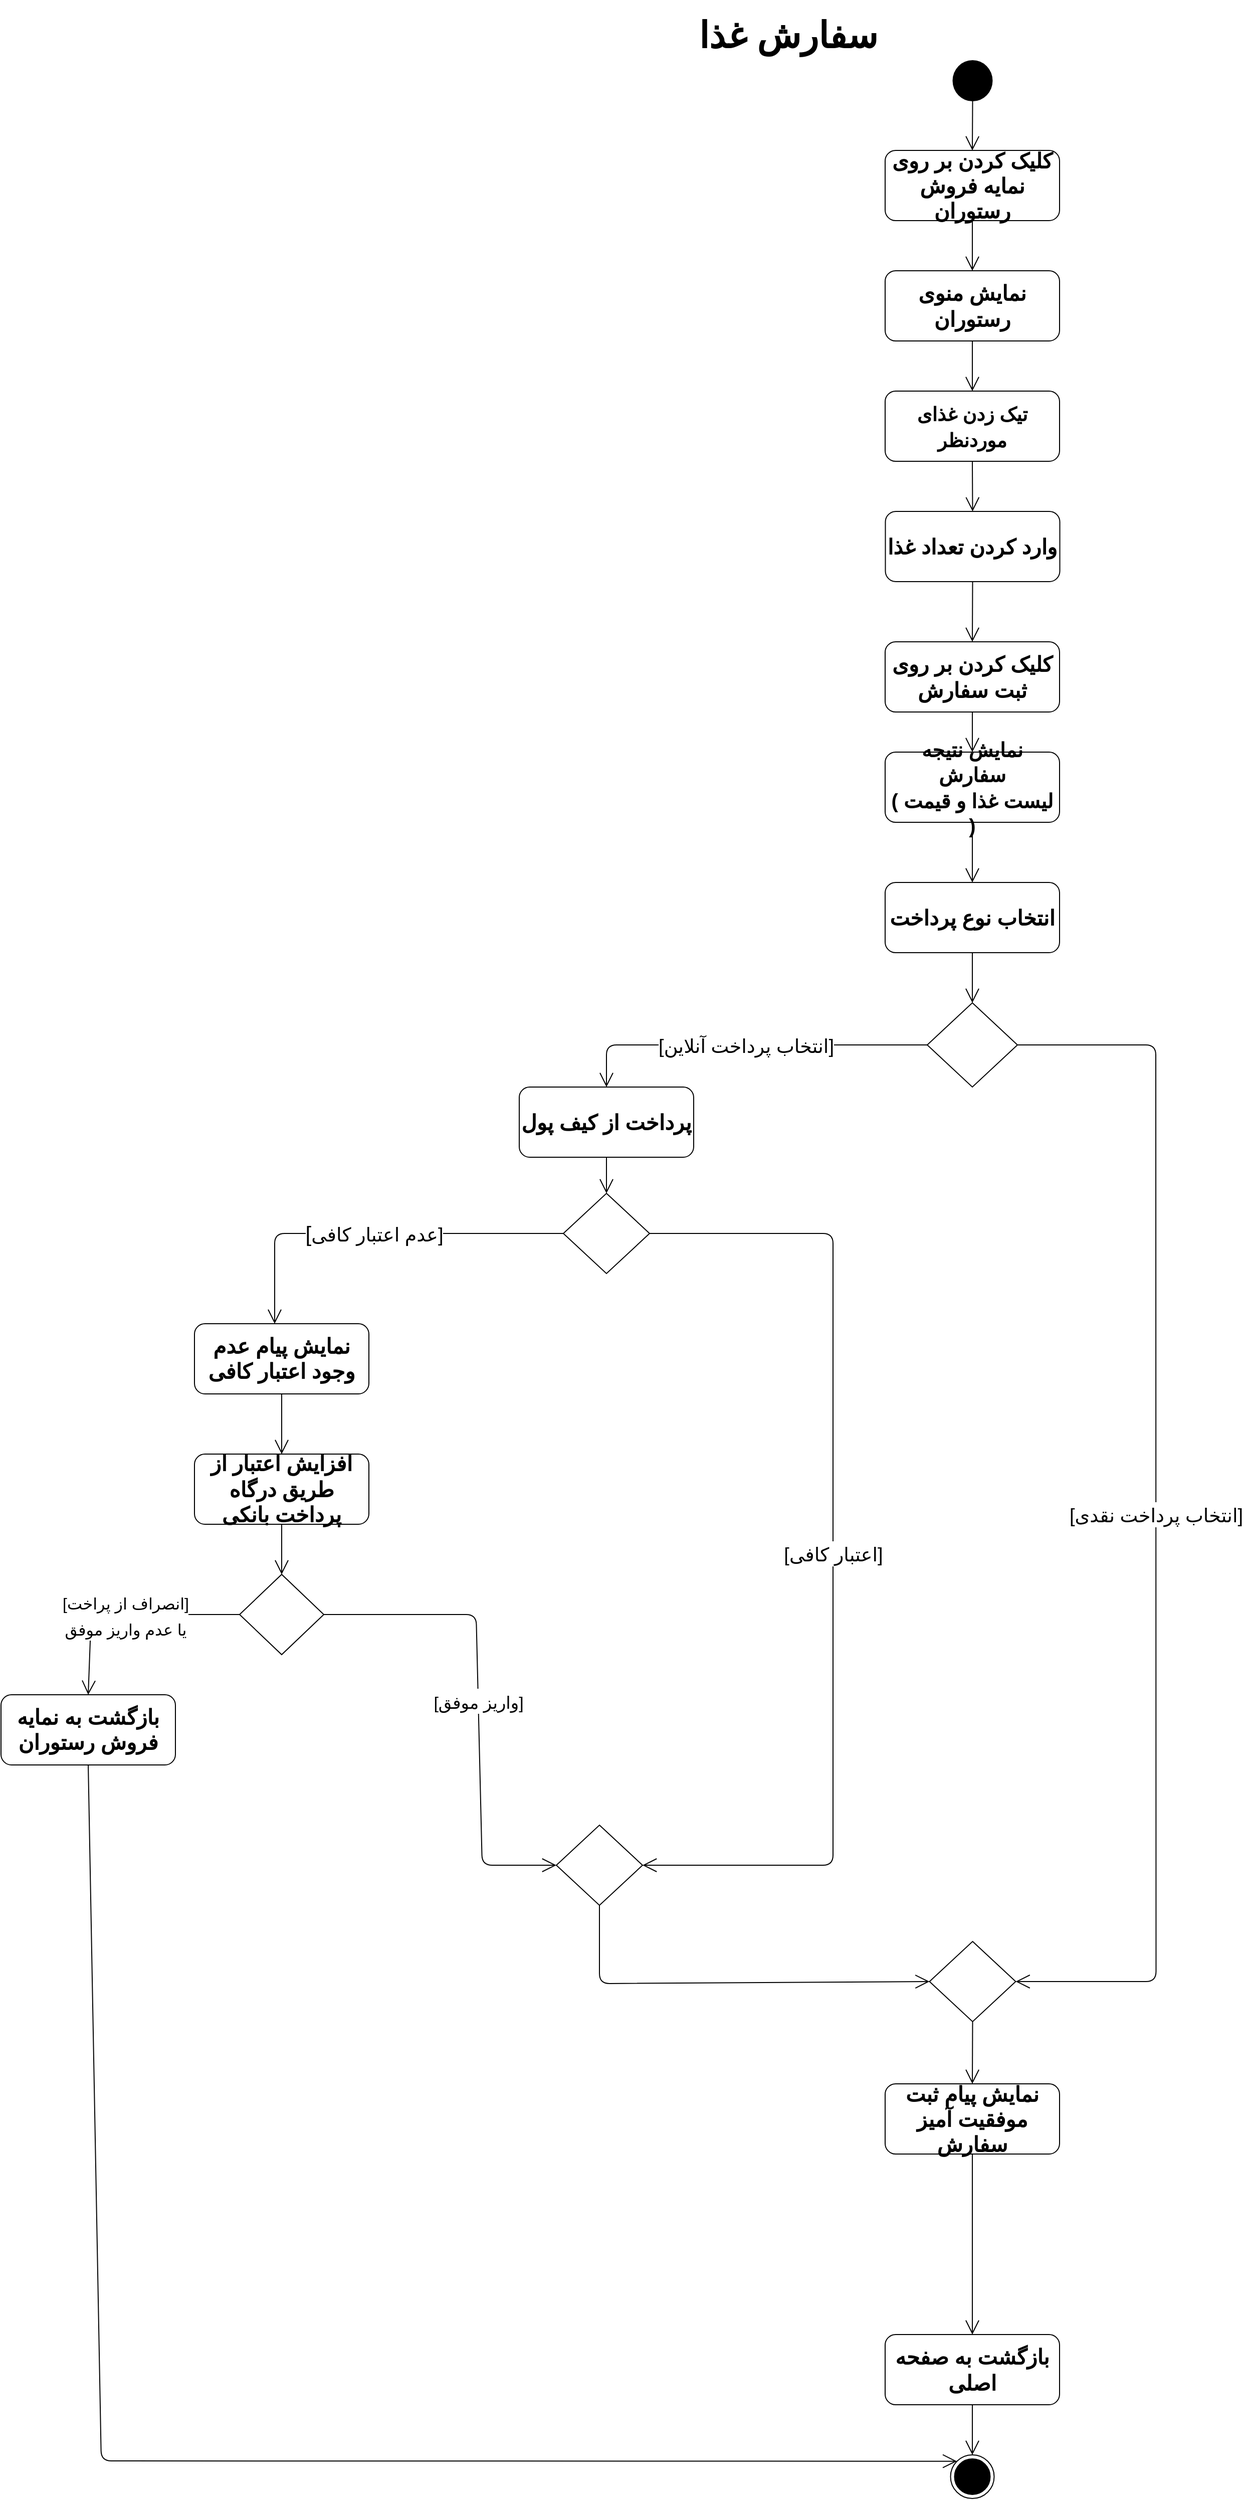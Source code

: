 <mxfile version="14.0.1" type="github">
  <diagram name="Page-1" id="e7e014a7-5840-1c2e-5031-d8a46d1fe8dd">
    <mxGraphModel dx="2031" dy="4340" grid="1" gridSize="10" guides="1" tooltips="1" connect="1" arrows="1" fold="1" page="1" pageScale="1" pageWidth="2339" pageHeight="3300" background="#ffffff" math="0" shadow="0">
      <root>
        <mxCell id="0" />
        <mxCell id="1" parent="0" />
        <mxCell id="H85ItWtwwnXYT-WH__-k-42" value="" style="ellipse;fillColor=#000000;strokeColor=none;aspect=fixed;" parent="1" vertex="1">
          <mxGeometry x="1529.25" y="-2790" width="40" height="41.03" as="geometry" />
        </mxCell>
        <mxCell id="H85ItWtwwnXYT-WH__-k-43" value="نمایش منوی رستوران" style="shape=rect;html=1;rounded=1;whiteSpace=wrap;align=center;fontSize=21;fontStyle=1" parent="1" vertex="1">
          <mxGeometry x="1462" y="-2580" width="174" height="70" as="geometry" />
        </mxCell>
        <mxCell id="H85ItWtwwnXYT-WH__-k-44" value="" style="endArrow=open;endFill=1;endSize=12;html=1;fontSize=21;exitX=0.5;exitY=1;exitDx=0;exitDy=0;entryX=0.5;entryY=0;entryDx=0;entryDy=0;" parent="1" source="H85ItWtwwnXYT-WH__-k-42" target="H85ItWtwwnXYT-WH__-k-51" edge="1">
          <mxGeometry width="160" relative="1" as="geometry">
            <mxPoint x="1574" y="-2420" as="sourcePoint" />
            <mxPoint x="1734" y="-2420" as="targetPoint" />
          </mxGeometry>
        </mxCell>
        <mxCell id="H85ItWtwwnXYT-WH__-k-45" value="" style="endArrow=open;endFill=1;endSize=12;html=1;fontSize=21;exitX=0.5;exitY=1;exitDx=0;exitDy=0;entryX=0.5;entryY=0;entryDx=0;entryDy=0;" parent="1" source="H85ItWtwwnXYT-WH__-k-43" target="H85ItWtwwnXYT-WH__-k-47" edge="1">
          <mxGeometry width="160" relative="1" as="geometry">
            <mxPoint x="1548.5" y="-2470" as="sourcePoint" />
            <mxPoint x="1549" y="-2420" as="targetPoint" />
          </mxGeometry>
        </mxCell>
        <mxCell id="H85ItWtwwnXYT-WH__-k-46" value="" style="endArrow=open;endFill=1;endSize=12;html=1;fontSize=21;exitX=0.5;exitY=1;exitDx=0;exitDy=0;entryX=0.5;entryY=0;entryDx=0;entryDy=0;" parent="1" source="H85ItWtwwnXYT-WH__-k-47" target="H85ItWtwwnXYT-WH__-k-63" edge="1">
          <mxGeometry width="160" relative="1" as="geometry">
            <mxPoint x="1549" y="-2340" as="sourcePoint" />
            <mxPoint x="1549" y="-2270" as="targetPoint" />
          </mxGeometry>
        </mxCell>
        <mxCell id="H85ItWtwwnXYT-WH__-k-47" value="&lt;span style=&quot;font-size: 19px&quot;&gt;تیک زدن غذای موردنظر&lt;/span&gt;" style="shape=rect;html=1;rounded=1;whiteSpace=wrap;align=center;fontSize=21;fontStyle=1" parent="1" vertex="1">
          <mxGeometry x="1462" y="-2460" width="174" height="70" as="geometry" />
        </mxCell>
        <mxCell id="H85ItWtwwnXYT-WH__-k-48" value="" style="ellipse;html=1;shape=endState;fillColor=#000000;strokeColor=#000000;aspect=fixed;" parent="1" vertex="1">
          <mxGeometry x="1527.25" y="-402" width="43.5" height="43.5" as="geometry" />
        </mxCell>
        <mxCell id="H85ItWtwwnXYT-WH__-k-49" value="&lt;font style=&quot;font-size: 21px&quot;&gt;کلیک کردن بر روی ثبت سفارش&lt;/font&gt;" style="shape=rect;html=1;rounded=1;whiteSpace=wrap;align=center;fontSize=21;fontStyle=1" parent="1" vertex="1">
          <mxGeometry x="1462" y="-2210" width="174" height="70" as="geometry" />
        </mxCell>
        <mxCell id="H85ItWtwwnXYT-WH__-k-50" value="&lt;font style=&quot;font-size: 19px&quot;&gt;[انتخاب پرداخت آنلاین]&lt;/font&gt;" style="endArrow=open;endFill=1;endSize=12;html=1;fontSize=21;exitX=0;exitY=0.5;exitDx=0;exitDy=0;entryX=0.5;entryY=0;entryDx=0;entryDy=0;" parent="1" source="H85ItWtwwnXYT-WH__-k-59" target="H85ItWtwwnXYT-WH__-k-55" edge="1">
          <mxGeometry width="160" relative="1" as="geometry">
            <mxPoint x="1462" y="-1808" as="sourcePoint" />
            <mxPoint x="1887" y="-2070" as="targetPoint" />
            <Array as="points">
              <mxPoint x="1184" y="-1808" />
            </Array>
          </mxGeometry>
        </mxCell>
        <mxCell id="H85ItWtwwnXYT-WH__-k-51" value="کلیک کردن بر روی نمایه فروش رستوران" style="shape=rect;html=1;rounded=1;whiteSpace=wrap;align=center;fontSize=21;fontStyle=1" parent="1" vertex="1">
          <mxGeometry x="1462" y="-2700" width="174" height="70" as="geometry" />
        </mxCell>
        <mxCell id="H85ItWtwwnXYT-WH__-k-52" value="" style="endArrow=open;endFill=1;endSize=12;html=1;fontSize=21;exitX=0.5;exitY=1;exitDx=0;exitDy=0;entryX=0.5;entryY=0;entryDx=0;entryDy=0;" parent="1" source="H85ItWtwwnXYT-WH__-k-51" target="H85ItWtwwnXYT-WH__-k-43" edge="1">
          <mxGeometry width="160" relative="1" as="geometry">
            <mxPoint x="1559" y="-2748.97" as="sourcePoint" />
            <mxPoint x="1559" y="-2690" as="targetPoint" />
          </mxGeometry>
        </mxCell>
        <mxCell id="H85ItWtwwnXYT-WH__-k-53" value="&lt;span style=&quot;font-size: 20px&quot;&gt;نمایش نتیجه سفارش&lt;br&gt;( لیست غذا و قیمت )&lt;br&gt;&lt;/span&gt;" style="shape=rect;html=1;rounded=1;whiteSpace=wrap;align=center;fontSize=21;fontStyle=1" parent="1" vertex="1">
          <mxGeometry x="1462" y="-2100" width="174" height="70" as="geometry" />
        </mxCell>
        <mxCell id="H85ItWtwwnXYT-WH__-k-54" value="&lt;font style=&quot;font-size: 21px&quot;&gt;انتخاب نوع پرداخت&lt;/font&gt;" style="shape=rect;html=1;rounded=1;whiteSpace=wrap;align=center;fontSize=21;fontStyle=1" parent="1" vertex="1">
          <mxGeometry x="1462" y="-1970" width="174" height="70" as="geometry" />
        </mxCell>
        <mxCell id="H85ItWtwwnXYT-WH__-k-55" value="&lt;font style=&quot;font-size: 21px&quot;&gt;پرداخت از کیف پول&lt;/font&gt;" style="shape=rect;html=1;rounded=1;whiteSpace=wrap;align=center;fontSize=21;fontStyle=1" parent="1" vertex="1">
          <mxGeometry x="1097" y="-1766" width="174" height="70" as="geometry" />
        </mxCell>
        <mxCell id="H85ItWtwwnXYT-WH__-k-56" value="" style="endArrow=open;endFill=1;endSize=12;html=1;fontSize=21;exitX=0.5;exitY=1;exitDx=0;exitDy=0;entryX=0.5;entryY=0;entryDx=0;entryDy=0;" parent="1" source="H85ItWtwwnXYT-WH__-k-53" target="H85ItWtwwnXYT-WH__-k-54" edge="1">
          <mxGeometry width="160" relative="1" as="geometry">
            <mxPoint x="1929.0" y="-2090" as="sourcePoint" />
            <mxPoint x="1939" y="-2030" as="targetPoint" />
          </mxGeometry>
        </mxCell>
        <mxCell id="H85ItWtwwnXYT-WH__-k-58" value="" style="endArrow=open;endFill=1;endSize=12;html=1;fontSize=21;exitX=0.5;exitY=1;exitDx=0;exitDy=0;entryX=0.5;entryY=0;entryDx=0;entryDy=0;" parent="1" source="H85ItWtwwnXYT-WH__-k-49" target="H85ItWtwwnXYT-WH__-k-53" edge="1">
          <mxGeometry width="160" relative="1" as="geometry">
            <mxPoint x="1579.0" y="-2119" as="sourcePoint" />
            <mxPoint x="1559" y="-2000" as="targetPoint" />
          </mxGeometry>
        </mxCell>
        <mxCell id="H85ItWtwwnXYT-WH__-k-59" value="" style="rhombus;" parent="1" vertex="1">
          <mxGeometry x="1504" y="-1850" width="90" height="84" as="geometry" />
        </mxCell>
        <mxCell id="H85ItWtwwnXYT-WH__-k-62" value="" style="endArrow=open;endFill=1;endSize=12;html=1;fontSize=21;exitX=0.5;exitY=1;exitDx=0;exitDy=0;entryX=0.5;entryY=0;entryDx=0;entryDy=0;" parent="1" source="H85ItWtwwnXYT-WH__-k-54" target="H85ItWtwwnXYT-WH__-k-59" edge="1">
          <mxGeometry width="160" relative="1" as="geometry">
            <mxPoint x="1548" y="-1850" as="sourcePoint" />
            <mxPoint x="1548" y="-1780" as="targetPoint" />
          </mxGeometry>
        </mxCell>
        <mxCell id="H85ItWtwwnXYT-WH__-k-63" value="&lt;font style=&quot;font-size: 21px&quot;&gt;وارد کردن تعداد غذا&lt;/font&gt;" style="shape=rect;html=1;rounded=1;whiteSpace=wrap;align=center;fontSize=21;fontStyle=1" parent="1" vertex="1">
          <mxGeometry x="1462.25" y="-2340" width="174" height="70" as="geometry" />
        </mxCell>
        <mxCell id="H85ItWtwwnXYT-WH__-k-65" value="" style="endArrow=open;endFill=1;endSize=12;html=1;fontSize=21;exitX=0.5;exitY=1;exitDx=0;exitDy=0;entryX=0.5;entryY=0;entryDx=0;entryDy=0;" parent="1" source="H85ItWtwwnXYT-WH__-k-63" target="H85ItWtwwnXYT-WH__-k-49" edge="1">
          <mxGeometry width="160" relative="1" as="geometry">
            <mxPoint x="1559" y="-2360" as="sourcePoint" />
            <mxPoint x="1559" y="-2310" as="targetPoint" />
          </mxGeometry>
        </mxCell>
        <mxCell id="H85ItWtwwnXYT-WH__-k-73" value="&lt;font style=&quot;font-size: 19px&quot;&gt;[انتخاب پرداخت نقدی]&lt;/font&gt;" style="endArrow=open;endFill=1;endSize=12;html=1;fontSize=21;entryX=1;entryY=0.5;entryDx=0;entryDy=0;exitX=1;exitY=0.5;exitDx=0;exitDy=0;" parent="1" source="H85ItWtwwnXYT-WH__-k-59" target="H85ItWtwwnXYT-WH__-k-74" edge="1">
          <mxGeometry width="160" relative="1" as="geometry">
            <mxPoint x="1600" y="-1850" as="sourcePoint" />
            <mxPoint x="1723.25" y="-1404" as="targetPoint" />
            <Array as="points">
              <mxPoint x="1732" y="-1808" />
              <mxPoint x="1732.25" y="-874" />
            </Array>
          </mxGeometry>
        </mxCell>
        <mxCell id="H85ItWtwwnXYT-WH__-k-74" value="" style="rhombus;" parent="1" vertex="1">
          <mxGeometry x="1506.25" y="-914" width="86" height="80" as="geometry" />
        </mxCell>
        <mxCell id="H85ItWtwwnXYT-WH__-k-76" value="" style="endArrow=open;endFill=1;endSize=12;html=1;fontSize=21;exitX=0.5;exitY=1;exitDx=0;exitDy=0;entryX=0.5;entryY=0;entryDx=0;entryDy=0;" parent="1" source="H85ItWtwwnXYT-WH__-k-55" target="H85ItWtwwnXYT-WH__-k-83" edge="1">
          <mxGeometry width="160" relative="1" as="geometry">
            <mxPoint x="1447" y="-1766" as="sourcePoint" />
            <mxPoint x="1184" y="-1630" as="targetPoint" />
          </mxGeometry>
        </mxCell>
        <mxCell id="H85ItWtwwnXYT-WH__-k-79" value="" style="endArrow=open;endFill=1;endSize=12;html=1;fontSize=21;exitX=0.5;exitY=1;exitDx=0;exitDy=0;entryX=0.5;entryY=0;entryDx=0;entryDy=0;" parent="1" source="H85ItWtwwnXYT-WH__-k-74" target="dOI7C4SFHiKhkWWQgYbi-30" edge="1">
          <mxGeometry width="160" relative="1" as="geometry">
            <mxPoint x="1706.25" y="-1045.0" as="sourcePoint" />
            <mxPoint x="1549.25" y="-814.0" as="targetPoint" />
            <Array as="points" />
          </mxGeometry>
        </mxCell>
        <mxCell id="H85ItWtwwnXYT-WH__-k-83" value="" style="rhombus;" parent="1" vertex="1">
          <mxGeometry x="1141" y="-1660" width="86" height="80" as="geometry" />
        </mxCell>
        <mxCell id="H85ItWtwwnXYT-WH__-k-84" value="&lt;font style=&quot;font-size: 19px&quot;&gt;[اعتبار کافی]&lt;/font&gt;" style="endArrow=open;endFill=1;endSize=12;html=1;fontSize=21;exitX=1;exitY=0.5;exitDx=0;exitDy=0;entryX=1;entryY=0.5;entryDx=0;entryDy=0;" parent="1" source="H85ItWtwwnXYT-WH__-k-83" target="H85ItWtwwnXYT-WH__-k-98" edge="1">
          <mxGeometry width="160" relative="1" as="geometry">
            <mxPoint x="1141" y="-1620" as="sourcePoint" />
            <mxPoint x="1410" y="-1010" as="targetPoint" />
            <Array as="points">
              <mxPoint x="1410" y="-1620" />
              <mxPoint x="1410" y="-990" />
            </Array>
          </mxGeometry>
        </mxCell>
        <mxCell id="H85ItWtwwnXYT-WH__-k-85" value="[&lt;font style=&quot;font-size: 19px&quot;&gt;عدم اعتبار کافی]&lt;/font&gt;" style="endArrow=open;endFill=1;endSize=12;html=1;fontSize=21;exitX=0;exitY=0.5;exitDx=0;exitDy=0;" parent="1" source="H85ItWtwwnXYT-WH__-k-83" edge="1">
          <mxGeometry width="160" relative="1" as="geometry">
            <mxPoint x="773" y="-1600" as="sourcePoint" />
            <mxPoint x="853" y="-1530" as="targetPoint" />
            <Array as="points">
              <mxPoint x="853" y="-1620" />
            </Array>
          </mxGeometry>
        </mxCell>
        <mxCell id="H85ItWtwwnXYT-WH__-k-92" value="&lt;font style=&quot;font-size: 21px&quot;&gt;نمایش پیام عدم وجود اعتبار کافی&lt;/font&gt;&lt;span style=&quot;font-size: 19px&quot;&gt;&lt;br&gt;&lt;/span&gt;" style="shape=rect;html=1;rounded=1;whiteSpace=wrap;align=center;fontSize=21;fontStyle=1" parent="1" vertex="1">
          <mxGeometry x="773" y="-1530" width="174" height="70" as="geometry" />
        </mxCell>
        <mxCell id="H85ItWtwwnXYT-WH__-k-97" value="" style="endArrow=open;endFill=1;endSize=12;html=1;fontSize=21;exitX=0.5;exitY=1;exitDx=0;exitDy=0;entryX=0;entryY=0.5;entryDx=0;entryDy=0;" parent="1" source="dOI7C4SFHiKhkWWQgYbi-3" target="dOI7C4SFHiKhkWWQgYbi-7" edge="1">
          <mxGeometry width="160" relative="1" as="geometry">
            <mxPoint x="857.0" y="-1460.0" as="sourcePoint" />
            <mxPoint x="896" y="-1390" as="targetPoint" />
          </mxGeometry>
        </mxCell>
        <mxCell id="H85ItWtwwnXYT-WH__-k-98" value="" style="rhombus;" parent="1" vertex="1">
          <mxGeometry x="1134" y="-1030" width="86" height="80" as="geometry" />
        </mxCell>
        <mxCell id="H85ItWtwwnXYT-WH__-k-101" value="&lt;font style=&quot;font-size: 21px&quot;&gt;بازگشت به صفحه اصلی&lt;/font&gt;" style="shape=rect;html=1;rounded=1;whiteSpace=wrap;align=center;fontSize=21;fontStyle=1" parent="1" vertex="1">
          <mxGeometry x="1462" y="-522" width="174" height="70" as="geometry" />
        </mxCell>
        <mxCell id="H85ItWtwwnXYT-WH__-k-106" value="" style="endArrow=open;endFill=1;endSize=12;html=1;fontSize=21;exitX=0.5;exitY=1;exitDx=0;exitDy=0;entryX=0.5;entryY=0;entryDx=0;entryDy=0;" parent="1" source="H85ItWtwwnXYT-WH__-k-101" target="H85ItWtwwnXYT-WH__-k-48" edge="1">
          <mxGeometry width="160" relative="1" as="geometry">
            <mxPoint x="1559" y="-552.0" as="sourcePoint" />
            <mxPoint x="1559" y="-502.0" as="targetPoint" />
            <Array as="points" />
          </mxGeometry>
        </mxCell>
        <mxCell id="dOI7C4SFHiKhkWWQgYbi-3" value="&lt;font style=&quot;font-size: 21px&quot;&gt;افزایش اعتبار از طریق درگاه پرداخت بانکی&lt;/font&gt;&lt;span style=&quot;font-size: 19px&quot;&gt;&lt;br&gt;&lt;/span&gt;" style="shape=rect;html=1;rounded=1;whiteSpace=wrap;align=center;fontSize=21;fontStyle=1" parent="1" vertex="1">
          <mxGeometry x="773" y="-1400" width="174" height="70" as="geometry" />
        </mxCell>
        <mxCell id="dOI7C4SFHiKhkWWQgYbi-4" value="" style="endArrow=open;endFill=1;endSize=12;html=1;fontSize=21;exitX=0.5;exitY=1;exitDx=0;exitDy=0;" parent="1" source="H85ItWtwwnXYT-WH__-k-92" target="dOI7C4SFHiKhkWWQgYbi-3" edge="1">
          <mxGeometry width="160" relative="1" as="geometry">
            <mxPoint x="860" y="-1460" as="sourcePoint" />
            <mxPoint x="896" y="-1390" as="targetPoint" />
            <Array as="points" />
          </mxGeometry>
        </mxCell>
        <mxCell id="dOI7C4SFHiKhkWWQgYbi-7" value="" style="rhombus;direction=south;" parent="1" vertex="1">
          <mxGeometry x="818" y="-1280" width="84" height="80" as="geometry" />
        </mxCell>
        <mxCell id="dOI7C4SFHiKhkWWQgYbi-8" value="&lt;font style=&quot;font-size: 17px&quot;&gt;[واریز موفق]&lt;/font&gt;" style="endArrow=open;endFill=1;endSize=12;html=1;fontSize=21;exitX=0.5;exitY=0;exitDx=0;exitDy=0;entryX=0;entryY=0.5;entryDx=0;entryDy=0;" parent="1" source="dOI7C4SFHiKhkWWQgYbi-7" target="H85ItWtwwnXYT-WH__-k-98" edge="1">
          <mxGeometry width="160" relative="1" as="geometry">
            <mxPoint x="1214" y="-1240" as="sourcePoint" />
            <mxPoint x="1054" y="-1160" as="targetPoint" />
            <Array as="points">
              <mxPoint x="1054" y="-1240" />
              <mxPoint x="1060" y="-990" />
            </Array>
          </mxGeometry>
        </mxCell>
        <mxCell id="dOI7C4SFHiKhkWWQgYbi-9" value="&lt;font style=&quot;font-size: 16px&quot;&gt;&lt;font style=&quot;font-size: 16px&quot;&gt;[انصراف&lt;/font&gt; &lt;font style=&quot;font-size: 16px&quot;&gt;از پراخت]&lt;br&gt;یا عدم واریز موفق&lt;/font&gt;&lt;/font&gt;" style="endArrow=open;endFill=1;endSize=12;html=1;fontSize=21;exitX=0.5;exitY=1;exitDx=0;exitDy=0;entryX=0.5;entryY=0;entryDx=0;entryDy=0;" parent="1" source="dOI7C4SFHiKhkWWQgYbi-7" target="dOI7C4SFHiKhkWWQgYbi-11" edge="1">
          <mxGeometry width="160" relative="1" as="geometry">
            <mxPoint x="778" y="-1240" as="sourcePoint" />
            <mxPoint x="664" y="-1180" as="targetPoint" />
            <Array as="points">
              <mxPoint x="670" y="-1240" />
            </Array>
          </mxGeometry>
        </mxCell>
        <mxCell id="dOI7C4SFHiKhkWWQgYbi-11" value="&lt;font style=&quot;font-size: 21px&quot;&gt;بازگشت به نمایه فروش رستوران&lt;/font&gt;&lt;span style=&quot;font-size: 19px&quot;&gt;&lt;br&gt;&lt;/span&gt;" style="shape=rect;html=1;rounded=1;whiteSpace=wrap;align=center;fontSize=21;fontStyle=1" parent="1" vertex="1">
          <mxGeometry x="580" y="-1160" width="174" height="70" as="geometry" />
        </mxCell>
        <mxCell id="dOI7C4SFHiKhkWWQgYbi-17" value="" style="endArrow=open;endFill=1;endSize=12;html=1;fontSize=21;entryX=0;entryY=0;entryDx=0;entryDy=0;exitX=0.5;exitY=1;exitDx=0;exitDy=0;" parent="1" source="dOI7C4SFHiKhkWWQgYbi-11" target="H85ItWtwwnXYT-WH__-k-48" edge="1">
          <mxGeometry width="160" relative="1" as="geometry">
            <mxPoint x="740" y="-790" as="sourcePoint" />
            <mxPoint x="665" y="-402" as="targetPoint" />
            <Array as="points">
              <mxPoint x="680" y="-396" />
            </Array>
          </mxGeometry>
        </mxCell>
        <mxCell id="dOI7C4SFHiKhkWWQgYbi-19" value="" style="endArrow=open;endFill=1;endSize=12;html=1;fontSize=21;entryX=0;entryY=0.5;entryDx=0;entryDy=0;exitX=0.5;exitY=1;exitDx=0;exitDy=0;" parent="1" source="H85ItWtwwnXYT-WH__-k-98" target="H85ItWtwwnXYT-WH__-k-74" edge="1">
          <mxGeometry width="160" relative="1" as="geometry">
            <mxPoint x="1177" y="-1022" as="sourcePoint" />
            <mxPoint x="1177" y="-932" as="targetPoint" />
            <Array as="points">
              <mxPoint x="1177" y="-872" />
            </Array>
          </mxGeometry>
        </mxCell>
        <mxCell id="dOI7C4SFHiKhkWWQgYbi-30" value="&lt;font style=&quot;font-size: 21px&quot;&gt;نمایش پیام ثبت موفقیت آمیز سفارش&lt;/font&gt;" style="shape=rect;html=1;rounded=1;whiteSpace=wrap;align=center;fontSize=21;fontStyle=1" parent="1" vertex="1">
          <mxGeometry x="1462" y="-772" width="174" height="70" as="geometry" />
        </mxCell>
        <mxCell id="dOI7C4SFHiKhkWWQgYbi-31" value="" style="endArrow=open;endFill=1;endSize=12;html=1;fontSize=21;exitX=0.5;exitY=1;exitDx=0;exitDy=0;entryX=0.5;entryY=0;entryDx=0;entryDy=0;" parent="1" source="dOI7C4SFHiKhkWWQgYbi-30" target="H85ItWtwwnXYT-WH__-k-101" edge="1">
          <mxGeometry width="160" relative="1" as="geometry">
            <mxPoint x="1559.25" y="-824" as="sourcePoint" />
            <mxPoint x="1549" y="-650.0" as="targetPoint" />
            <Array as="points" />
          </mxGeometry>
        </mxCell>
        <mxCell id="mgqdYx7QJIfKJE_YDmIQ-1" value="&lt;b&gt;&lt;font style=&quot;font-size: 36px&quot;&gt;سفارش غذا&lt;br&gt;&lt;/font&gt;&lt;/b&gt;" style="text;html=1;strokeColor=none;fillColor=none;align=center;verticalAlign=middle;whiteSpace=wrap;rounded=0;" vertex="1" parent="1">
          <mxGeometry x="1271" y="-2850" width="189" height="70" as="geometry" />
        </mxCell>
      </root>
    </mxGraphModel>
  </diagram>
</mxfile>
